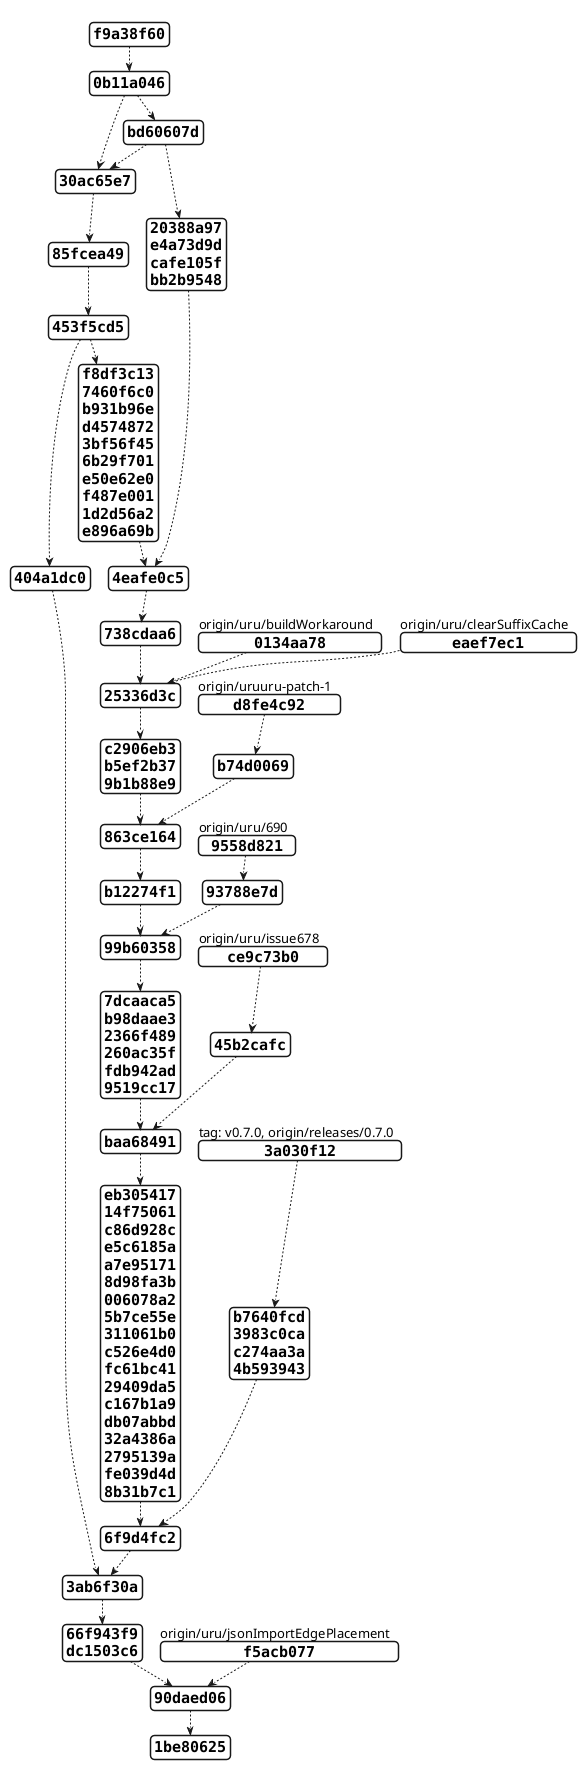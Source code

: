 {
  "sha1": "nz90vxbj4gc5hazh8zpm0hjohiegnlg",
  "insertion": {
    "when": "2024-06-04T17:28:39.187Z",
    "user": "plantuml@gmail.com"
  }
}
@startgit
* f9a38f60 Melk: Fix wrong dependency links. #718
*   0b11a046 Merge pull request #713 from eclipse/uru/forceStressLabel
|\  
| *   bd60607d Merge branch 'master' into uru/forceStressLabel
| |\  
| |/  
|/|   
* | 30ac65e7 force.test: added plugin itself and tests for FGraph import
* | 85fcea49 force: fixed an issue where edges were imported twice
* |   453f5cd5 Merge pull request #711 from soerendomroes/sdo/issue688
|\ \  
| * | 404a1dc0 core: Document content alignment properly #688
* | | f8df3c13 alg.rectpacking.test: initialize plain java layout
* | | 7460f6c0 alg.*: added nodeSize.minimum to supported options
* | | b931b96e alg.core.test: Added test checking node micro layout is executed for all layout algorithms supporting it
* | | d4574872 alg.rectpacking: #695 invoke node micro layout
* | | 3bf56f45 alg.radial: #695 invoke node micro layout
* | | 6b29f701 alg.mrtree: #695 invoke node micro layout
* | | e50e62e0 alg.force: #695 invoke node micro layout
* | | f487e001 core: added layout option to deactivate node micro layout
* | | 1d2d56a2 alg.common: created utility class to perform node micro layout
* | | e896a69b layered: Cache port sides after sorting ports #696
| | * 20388a97 stress: added an already supported layout option
| | * e4a73d9d stress: properly position edge labels
| | * cafe105f force: allow edge labels to be positioned inline
| | * bb2b9548 force: fixed an issue where a label's height was not considered
| |/  
|/|   
* | 4eafe0c5 core.service: workaround for broken eclipse plugin dependency on maven central
* | 738cdaa6 core: clear suffix cache when new layout options have been registered
| | * 0134aa78 (origin/uru/buildWorkaround) core.service: workaround for broken eclipse plugin dependency on maven central
| |/  
|/|   
| | * eaef7ec1 (origin/uru/clearSuffixCache) core: clear suffix cache when new layout options have been registered
| |/  
|/|   
* | 25336d3c Update MelkDocumentationGenerator.xtend
* | c2906eb3 alg.core: for UNDEFINED layout direction, stack node labels vertically when in the same cell
* | b5ef2b37 rectpacking: removed unused import
* | 9b1b88e9 graph.json: removed unneccesary import
| | * d8fe4c92 (origin/uruuru-patch-1) rectpacking: removed unused import
| | * b74d0069 graph.json: removed unneccesary import
| |/  
|/|   
* | 863ce164 layered: #690 adjusted layerChoiceConstraint option doc
* | b12274f1 layered: #690 Extended documentation of 'positionChoiceConstraint'
| | * 9558d821 (origin/uru/690) layered: #690 adjusted layerChoiceConstraint option doc
| | * 93788e7d layered: #690 Extended documentation of 'positionChoiceConstraint'
| |/  
|/|   
* | 99b60358 layered.test: add test case for #682
* | 7dcaaca5 #682: Correct node labels padding when direction is not RIGHT
* | b98daae3 layered.test: add test case for #680
* | 2366f489 #680: Fixes external port positioning
* | 260ac35f graph.json.test: #678 run PlainJavaInitialization only once
* | fdb942ad test: #678 prevent repeated registration of layout options
* | 9519cc17 Update algorithmstructure.md
| | * ce9c73b0 (origin/uru/issue678) graph.json.test: #678 run PlainJavaInitialization only once
| | * 45b2cafc test: #678 prevent repeated registration of layout options
| |/  
|/|   
* | baa68491 Build: Add a downloads management script. #675
* | eb305417 Update ci.yml
* | 14f75061 Update ci.yml
* | c86d928c Update ci.yml
* | e5c6185a Build: Update GitHub CI to new build. #672
* | a7e95171 Docs: Update to new build. #672
* | 8d98fa3b Build: Move additional build scripts to releng folder.
* | 006078a2 Build: Get rid of additional Maven repo for melk compiler. #672
* | 5b7ce55e Build: Move nightly build to downloads server. #672
* | 311061b0 Docs: Fixed release notes link.
* | c526e4d0 Added consider model order to release nodes.
* | fc61bc41 Docs: Update release notes.
* | 29409da5 Docs: Started writing release notes.
* | c167b1a9 Build: Fixed call to publication script.
* | db07abbd *: #657 removed outdated workarounds
* | 32a4386a Release: Bump version numbers on master.
* | 2795139a Build: Remove Javadocs. #185
* | fe039d4d Release: Extend documentation.
* | 8b31b7c1 Release: Extend release documentation.
| | * 3a030f12 (tag: v0.7.0, origin/releases/0.7.0) Docs: Release notes.
| | * b7640fcd *: #657 removed outdated workarounds
| | * 3983c0ca Build: Fixed call to publication script.
| | * c274aa3a Build: Remove Javadocs. #185
| | * 4b593943 Release: Release preparations.
| |/  
|/|   
* | 6f9d4fc2 *: #666 Adjusted code to removal of EdgeLP.UNDEF
|/  
* 3ab6f30a core: #666 removed EdgeLabelPlacement.UNDEFINED
* 66f943f9 Layered: Fix hierarchy handling. #665
* dc1503c6 graph.json: dont set default edge label placement
| * f5acb077 (origin/uru/jsonImportEdgePlacement) graph.json: dont set default edge label placement
|/  
* 90daed06 Update elkjs.yml
* 1be80625 Layered: Add user-defined direction priority to partition edges.

@endgit
